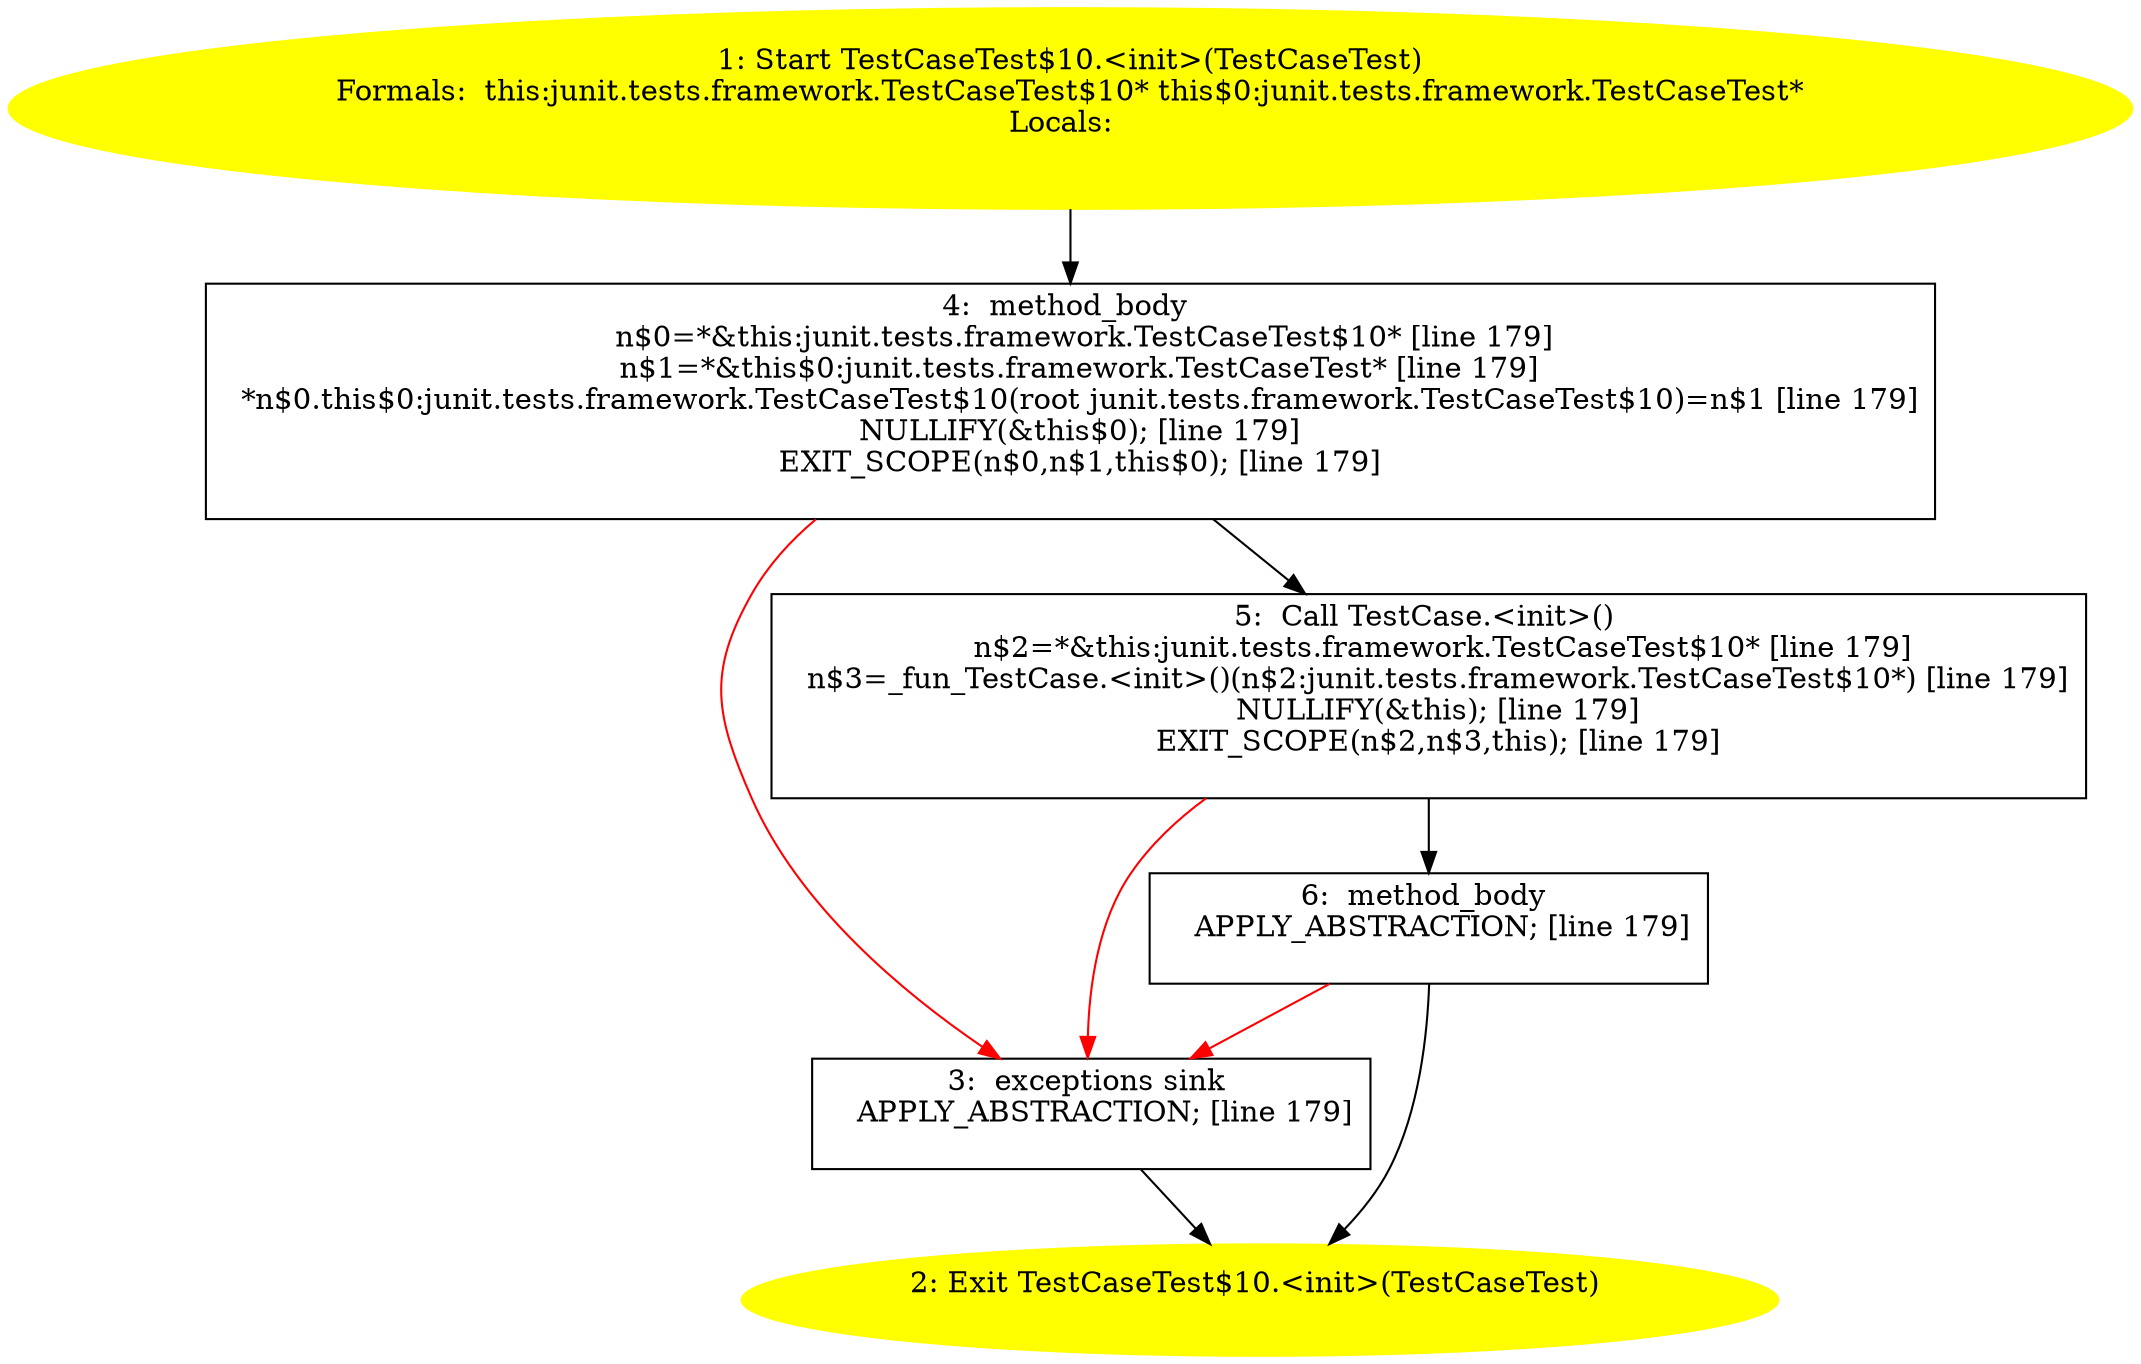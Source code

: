 /* @generated */
digraph cfg {
"junit.tests.framework.TestCaseTest$10.<init>(junit.tests.framework.TestCaseTest).1f120f86d7d728b3f7b6ec9c42ee415f_1" [label="1: Start TestCaseTest$10.<init>(TestCaseTest)\nFormals:  this:junit.tests.framework.TestCaseTest$10* this$0:junit.tests.framework.TestCaseTest*\nLocals:  \n  " color=yellow style=filled]
	

	 "junit.tests.framework.TestCaseTest$10.<init>(junit.tests.framework.TestCaseTest).1f120f86d7d728b3f7b6ec9c42ee415f_1" -> "junit.tests.framework.TestCaseTest$10.<init>(junit.tests.framework.TestCaseTest).1f120f86d7d728b3f7b6ec9c42ee415f_4" ;
"junit.tests.framework.TestCaseTest$10.<init>(junit.tests.framework.TestCaseTest).1f120f86d7d728b3f7b6ec9c42ee415f_2" [label="2: Exit TestCaseTest$10.<init>(TestCaseTest) \n  " color=yellow style=filled]
	

"junit.tests.framework.TestCaseTest$10.<init>(junit.tests.framework.TestCaseTest).1f120f86d7d728b3f7b6ec9c42ee415f_3" [label="3:  exceptions sink \n   APPLY_ABSTRACTION; [line 179]\n " shape="box"]
	

	 "junit.tests.framework.TestCaseTest$10.<init>(junit.tests.framework.TestCaseTest).1f120f86d7d728b3f7b6ec9c42ee415f_3" -> "junit.tests.framework.TestCaseTest$10.<init>(junit.tests.framework.TestCaseTest).1f120f86d7d728b3f7b6ec9c42ee415f_2" ;
"junit.tests.framework.TestCaseTest$10.<init>(junit.tests.framework.TestCaseTest).1f120f86d7d728b3f7b6ec9c42ee415f_4" [label="4:  method_body \n   n$0=*&this:junit.tests.framework.TestCaseTest$10* [line 179]\n  n$1=*&this$0:junit.tests.framework.TestCaseTest* [line 179]\n  *n$0.this$0:junit.tests.framework.TestCaseTest$10(root junit.tests.framework.TestCaseTest$10)=n$1 [line 179]\n  NULLIFY(&this$0); [line 179]\n  EXIT_SCOPE(n$0,n$1,this$0); [line 179]\n " shape="box"]
	

	 "junit.tests.framework.TestCaseTest$10.<init>(junit.tests.framework.TestCaseTest).1f120f86d7d728b3f7b6ec9c42ee415f_4" -> "junit.tests.framework.TestCaseTest$10.<init>(junit.tests.framework.TestCaseTest).1f120f86d7d728b3f7b6ec9c42ee415f_5" ;
	 "junit.tests.framework.TestCaseTest$10.<init>(junit.tests.framework.TestCaseTest).1f120f86d7d728b3f7b6ec9c42ee415f_4" -> "junit.tests.framework.TestCaseTest$10.<init>(junit.tests.framework.TestCaseTest).1f120f86d7d728b3f7b6ec9c42ee415f_3" [color="red" ];
"junit.tests.framework.TestCaseTest$10.<init>(junit.tests.framework.TestCaseTest).1f120f86d7d728b3f7b6ec9c42ee415f_5" [label="5:  Call TestCase.<init>() \n   n$2=*&this:junit.tests.framework.TestCaseTest$10* [line 179]\n  n$3=_fun_TestCase.<init>()(n$2:junit.tests.framework.TestCaseTest$10*) [line 179]\n  NULLIFY(&this); [line 179]\n  EXIT_SCOPE(n$2,n$3,this); [line 179]\n " shape="box"]
	

	 "junit.tests.framework.TestCaseTest$10.<init>(junit.tests.framework.TestCaseTest).1f120f86d7d728b3f7b6ec9c42ee415f_5" -> "junit.tests.framework.TestCaseTest$10.<init>(junit.tests.framework.TestCaseTest).1f120f86d7d728b3f7b6ec9c42ee415f_6" ;
	 "junit.tests.framework.TestCaseTest$10.<init>(junit.tests.framework.TestCaseTest).1f120f86d7d728b3f7b6ec9c42ee415f_5" -> "junit.tests.framework.TestCaseTest$10.<init>(junit.tests.framework.TestCaseTest).1f120f86d7d728b3f7b6ec9c42ee415f_3" [color="red" ];
"junit.tests.framework.TestCaseTest$10.<init>(junit.tests.framework.TestCaseTest).1f120f86d7d728b3f7b6ec9c42ee415f_6" [label="6:  method_body \n   APPLY_ABSTRACTION; [line 179]\n " shape="box"]
	

	 "junit.tests.framework.TestCaseTest$10.<init>(junit.tests.framework.TestCaseTest).1f120f86d7d728b3f7b6ec9c42ee415f_6" -> "junit.tests.framework.TestCaseTest$10.<init>(junit.tests.framework.TestCaseTest).1f120f86d7d728b3f7b6ec9c42ee415f_2" ;
	 "junit.tests.framework.TestCaseTest$10.<init>(junit.tests.framework.TestCaseTest).1f120f86d7d728b3f7b6ec9c42ee415f_6" -> "junit.tests.framework.TestCaseTest$10.<init>(junit.tests.framework.TestCaseTest).1f120f86d7d728b3f7b6ec9c42ee415f_3" [color="red" ];
}
